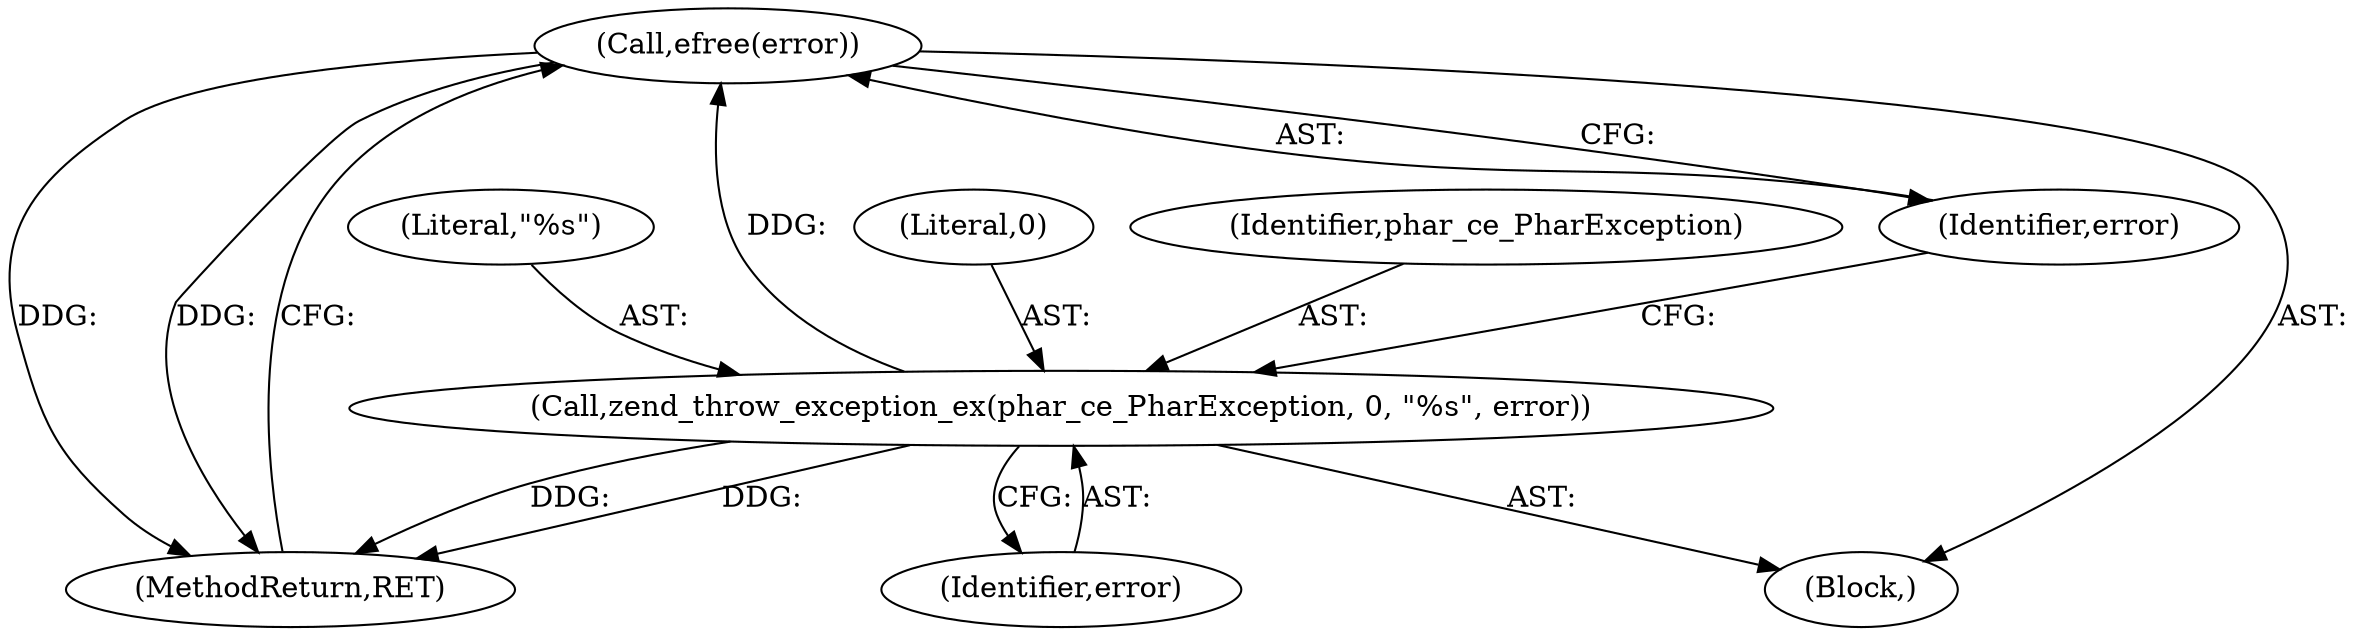 digraph "0_php_1e9b175204e3286d64dfd6c9f09151c31b5e099a_1@API" {
"1000153" [label="(Call,efree(error))"];
"1000148" [label="(Call,zend_throw_exception_ex(phar_ce_PharException, 0, \"%s\", error))"];
"1000152" [label="(Identifier,error)"];
"1000148" [label="(Call,zend_throw_exception_ex(phar_ce_PharException, 0, \"%s\", error))"];
"1000155" [label="(MethodReturn,RET)"];
"1000150" [label="(Literal,0)"];
"1000147" [label="(Block,)"];
"1000149" [label="(Identifier,phar_ce_PharException)"];
"1000153" [label="(Call,efree(error))"];
"1000154" [label="(Identifier,error)"];
"1000151" [label="(Literal,\"%s\")"];
"1000153" -> "1000147"  [label="AST: "];
"1000153" -> "1000154"  [label="CFG: "];
"1000154" -> "1000153"  [label="AST: "];
"1000155" -> "1000153"  [label="CFG: "];
"1000153" -> "1000155"  [label="DDG: "];
"1000153" -> "1000155"  [label="DDG: "];
"1000148" -> "1000153"  [label="DDG: "];
"1000148" -> "1000147"  [label="AST: "];
"1000148" -> "1000152"  [label="CFG: "];
"1000149" -> "1000148"  [label="AST: "];
"1000150" -> "1000148"  [label="AST: "];
"1000151" -> "1000148"  [label="AST: "];
"1000152" -> "1000148"  [label="AST: "];
"1000154" -> "1000148"  [label="CFG: "];
"1000148" -> "1000155"  [label="DDG: "];
"1000148" -> "1000155"  [label="DDG: "];
}
